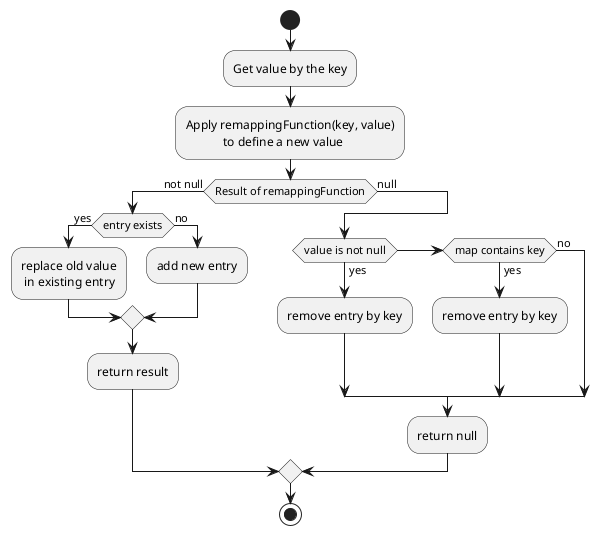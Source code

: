 @startuml
start
!$shared = "remove entry by key"
 :Get value by the key;
 :Apply remappingFunction(key, value)\n            to define a new value;
 if (Result of remappingFunction) then (not null)
   if(entry exists) then (yes)
   :replace old value\n in existing entry;
   else(no)
   :add new entry;
   endif
   :return result;
 else (null)
 if (value is not null) then (yes)
   :$shared;
 elseif(map contains key) then (yes)
   :$shared;
 else (no)
 endif
 :return null;
 endif
stop
@enduml